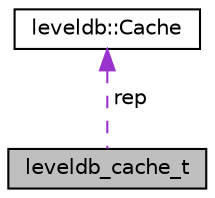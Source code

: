 digraph "leveldb_cache_t"
{
 // LATEX_PDF_SIZE
  edge [fontname="Helvetica",fontsize="10",labelfontname="Helvetica",labelfontsize="10"];
  node [fontname="Helvetica",fontsize="10",shape=record];
  Node1 [label="leveldb_cache_t",height=0.2,width=0.4,color="black", fillcolor="grey75", style="filled", fontcolor="black",tooltip=" "];
  Node2 -> Node1 [dir="back",color="darkorchid3",fontsize="10",style="dashed",label=" rep" ,fontname="Helvetica"];
  Node2 [label="leveldb::Cache",height=0.2,width=0.4,color="black", fillcolor="white", style="filled",URL="$classleveldb_1_1_cache.html",tooltip=" "];
}
